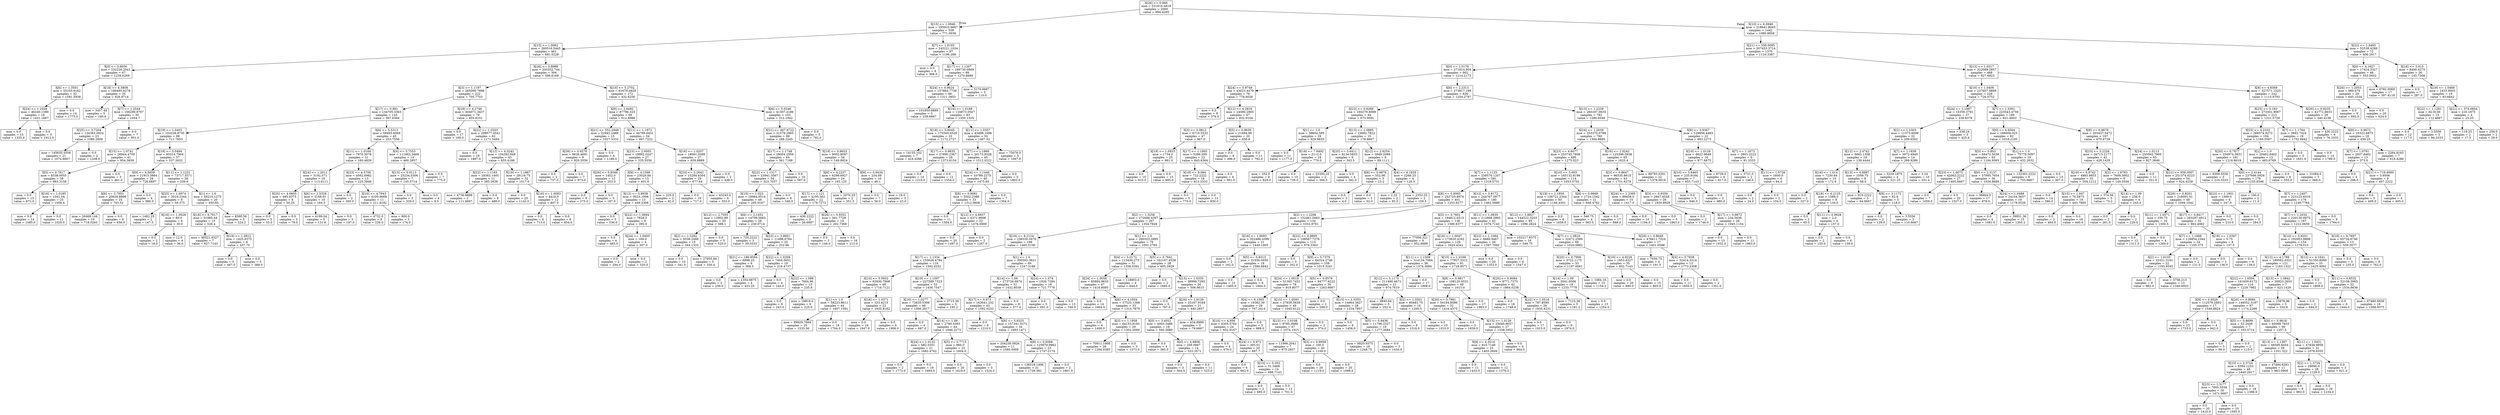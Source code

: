 digraph Tree {
node [shape=box] ;
0 [label="X[26] <= 0.966\nmse = 331616.4819\nsamples = 2000\nvalue = 994.4285"] ;
1 [label="X[15] <= 1.0946\nmse = 295910.6667\nsamples = 558\nvalue = 771.0036"] ;
0 -> 1 [labeldistance=2.5, labelangle=45, headlabel="True"] ;
2 [label="X[15] <= 1.0062\nmse = 260516.5445\nsamples = 461\nvalue = 681.5228"] ;
1 -> 2 ;
3 [label="X[0] <= 3.6656\nmse = 232226.2041\nsamples = 67\nvalue = 1239.6269"] ;
2 -> 3 ;
4 [label="X[6] <= 1.3501\nmse = 55103.6162\nsamples = 32\nvalue = 1581.5938"] ;
3 -> 4 ;
5 [label="X[24] <= 1.1939\nmse = 46240.1389\nsamples = 18\nvalue = 1431.1667"] ;
4 -> 5 ;
6 [label="mse = 0.0\nsamples = 15\nvalue = 1335.0"] ;
5 -> 6 ;
7 [label="mse = 0.0\nsamples = 3\nvalue = 1912.0"] ;
5 -> 7 ;
8 [label="mse = 0.0\nsamples = 14\nvalue = 1775.0"] ;
4 -> 8 ;
9 [label="X[18] <= 6.5808\nmse = 189495.6278\nsamples = 35\nvalue = 926.9714"] ;
3 -> 9 ;
10 [label="mse = 3457.44\nsamples = 5\nvalue = 160.6"] ;
9 -> 10 ;
11 [label="X[7] <= 1.2544\nmse = 106299.8767\nsamples = 30\nvalue = 1054.7"] ;
9 -> 11 ;
12 [label="X[25] <= 3.7204\nmse = 134383.0624\nsamples = 23\nvalue = 1086.2609"] ;
11 -> 12 ;
13 [label="mse = 145635.5556\nsamples = 21\nvalue = 1074.6667"] ;
12 -> 13 ;
14 [label="mse = 0.0\nsamples = 2\nvalue = 1208.0"] ;
12 -> 14 ;
15 [label="mse = 0.0\nsamples = 7\nvalue = 951.0"] ;
11 -> 15 ;
16 [label="X[26] <= 0.8988\nmse = 203352.744\nsamples = 394\nvalue = 586.6168"] ;
2 -> 16 ;
17 [label="X[3] <= 1.1197\nmse = 265099.7896\nsamples = 222\nvalue = 705.7703"] ;
16 -> 17 ;
18 [label="X[17] <= 0.991\nmse = 134705.3363\nsamples = 143\nvalue = 567.6364"] ;
17 -> 18 ;
19 [label="X[19] <= 1.0403\nmse = 103228.8735\nsamples = 98\nvalue = 711.7653"] ;
18 -> 19 ;
20 [label="X[15] <= 1.0741\nmse = 26944.4759\nsamples = 41\nvalue = 954.3659"] ;
19 -> 20 ;
21 [label="X[5] <= 0.7617\nmse = 8338.0055\nsamples = 38\nvalue = 993.3158"] ;
20 -> 21 ;
22 [label="mse = 0.0\nsamples = 13\nvalue = 872.0"] ;
21 -> 22 ;
23 [label="X[16] <= 1.0185\nmse = 1041.04\nsamples = 25\nvalue = 1056.4"] ;
21 -> 23 ;
24 [label="mse = 0.0\nsamples = 14\nvalue = 1085.0"] ;
23 -> 24 ;
25 [label="mse = 0.0\nsamples = 11\nvalue = 1020.0"] ;
23 -> 25 ;
26 [label="mse = 0.0\nsamples = 3\nvalue = 461.0"] ;
20 -> 26 ;
27 [label="X[18] <= 5.0494\nmse = 85314.7904\nsamples = 57\nvalue = 537.2632"] ;
19 -> 27 ;
28 [label="X[9] <= 4.5659\nmse = 21915.3864\nsamples = 29\nvalue = 728.6897"] ;
27 -> 28 ;
29 [label="X[6] <= 3.7953\nmse = 20828.8896\nsamples = 25\nvalue = 703.52"] ;
28 -> 29 ;
30 [label="mse = 26468.144\nsamples = 19\nvalue = 718.5263"] ;
29 -> 30 ;
31 [label="mse = 0.0\nsamples = 6\nvalue = 656.0"] ;
29 -> 31 ;
32 [label="mse = 0.0\nsamples = 4\nvalue = 886.0"] ;
28 -> 32 ;
33 [label="X[11] <= 1.1231\nmse = 73717.3571\nsamples = 28\nvalue = 339.0"] ;
27 -> 33 ;
34 [label="X[25] <= 1.6974\nmse = 3019.2344\nsamples = 8\nvalue = 59.375"] ;
33 -> 34 ;
35 [label="mse = 1482.25\nsamples = 2\nvalue = 147.5"] ;
34 -> 35 ;
36 [label="X[16] <= 1.0028\nmse = 80.0\nsamples = 6\nvalue = 30.0"] ;
34 -> 36 ;
37 [label="mse = 0.0\nsamples = 2\nvalue = 18.0"] ;
36 -> 37 ;
38 [label="mse = 12.0\nsamples = 4\nvalue = 36.0"] ;
36 -> 38 ;
39 [label="X[1] <= 1.0\nmse = 58210.1275\nsamples = 20\nvalue = 450.85"] ;
33 -> 39 ;
40 [label="X[18] <= 6.7017\nmse = 51985.44\nsamples = 15\nvalue = 526.4"] ;
39 -> 40 ;
41 [label="mse = 90521.6327\nsamples = 7\nvalue = 627.7143"] ;
40 -> 41 ;
42 [label="X[19] <= 1.0812\nmse = 1425.9375\nsamples = 8\nvalue = 437.75"] ;
40 -> 42 ;
43 [label="mse = 0.0\nsamples = 5\nvalue = 467.0"] ;
42 -> 43 ;
44 [label="mse = 0.0\nsamples = 3\nvalue = 389.0"] ;
42 -> 44 ;
45 [label="mse = 8390.56\nsamples = 5\nvalue = 224.2"] ;
39 -> 45 ;
46 [label="X[6] <= 5.5313\nmse = 59493.6069\nsamples = 45\nvalue = 253.7556"] ;
18 -> 46 ;
47 [label="X[11] <= 1.0164\nmse = 7970.5078\nsamples = 31\nvalue = 160.4839"] ;
46 -> 47 ;
48 [label="X[24] <= 1.2011\nmse = 5192.571\nsamples = 18\nvalue = 113.6111"] ;
47 -> 48 ;
49 [label="X[25] <= 4.0605\nmse = 495.9375\nsamples = 8\nvalue = 50.25"] ;
48 -> 49 ;
50 [label="mse = 0.0\nsamples = 5\nvalue = 33.0"] ;
49 -> 50 ;
51 [label="mse = 0.0\nsamples = 3\nvalue = 79.0"] ;
49 -> 51 ;
52 [label="X[6] <= 2.5328\nmse = 3168.81\nsamples = 10\nvalue = 164.3"] ;
48 -> 52 ;
53 [label="mse = 4199.04\nsamples = 5\nvalue = 131.6"] ;
52 -> 53 ;
54 [label="mse = 0.0\nsamples = 5\nvalue = 197.0"] ;
52 -> 54 ;
55 [label="X[23] <= 4.5706\nmse = 4562.6982\nsamples = 13\nvalue = 225.3846"] ;
47 -> 55 ;
56 [label="mse = 0.0\nsamples = 2\nvalue = 300.0"] ;
55 -> 56 ;
57 [label="X[10] <= 4.7943\nmse = 4195.9669\nsamples = 11\nvalue = 211.8182"] ;
55 -> 57 ;
58 [label="mse = 4732.0\nsamples = 8\nvalue = 226.0"] ;
57 -> 58 ;
59 [label="mse = 800.0\nsamples = 3\nvalue = 174.0"] ;
57 -> 59 ;
60 [label="X[4] <= 3.7553\nmse = 111662.3469\nsamples = 14\nvalue = 460.2857"] ;
46 -> 60 ;
61 [label="X[13] <= 0.9113\nmse = 25234.5306\nsamples = 7\nvalue = 145.5714"] ;
60 -> 61 ;
62 [label="mse = 0.0\nsamples = 3\nvalue = 329.0"] ;
61 -> 62 ;
63 [label="mse = 0.0\nsamples = 4\nvalue = 8.0"] ;
61 -> 63 ;
64 [label="mse = 0.0\nsamples = 7\nvalue = 775.0"] ;
60 -> 64 ;
65 [label="X[18] <= 4.2746\nmse = 404071.3437\nsamples = 79\nvalue = 955.8101"] ;
17 -> 65 ;
66 [label="mse = 0.0\nsamples = 17\nvalue = 169.0"] ;
65 -> 66 ;
67 [label="X[22] <= 1.0203\nmse = 298577.0541\nsamples = 62\nvalue = 1171.5484"] ;
65 -> 67 ;
68 [label="mse = 0.0\nsamples = 19\nvalue = 1887.0"] ;
67 -> 68 ;
69 [label="X[12] <= 4.3242\nmse = 104392.848\nsamples = 43\nvalue = 855.4186"] ;
67 -> 69 ;
70 [label="X[22] <= 1.1163\nmse = 29383.1405\nsamples = 11\nvalue = 385.3636"] ;
69 -> 70 ;
71 [label="mse = 4736.8889\nsamples = 3\nvalue = 111.6667"] ;
70 -> 71 ;
72 [label="mse = 0.0\nsamples = 8\nvalue = 488.0"] ;
70 -> 72 ;
73 [label="X[19] <= 1.1867\nmse = 28116.75\nsamples = 32\nvalue = 1017.0"] ;
69 -> 73 ;
74 [label="mse = 0.0\nsamples = 20\nvalue = 1143.0"] ;
73 -> 74 ;
75 [label="X[16] <= 1.0083\nmse = 4418.0\nsamples = 12\nvalue = 807.0"] ;
73 -> 75 ;
76 [label="mse = 0.0\nsamples = 4\nvalue = 713.0"] ;
75 -> 76 ;
77 [label="mse = 0.0\nsamples = 8\nvalue = 854.0"] ;
75 -> 77 ;
78 [label="X[10] <= 5.2702\nmse = 81679.4928\nsamples = 172\nvalue = 432.8256"] ;
16 -> 78 ;
79 [label="X[9] <= 2.6492\nmse = 87796.323\nsamples = 69\nvalue = 612.8986"] ;
78 -> 79 ;
80 [label="X[21] <= 552.2948\nmse = 22942.2489\nsamples = 15\nvalue = 1027.5333"] ;
79 -> 80 ;
81 [label="X[26] <= 0.9278\nmse = 9626.4691\nsamples = 9\nvalue = 920.5556"] ;
80 -> 81 ;
82 [label="mse = 0.0\nsamples = 2\nvalue = 737.0"] ;
81 -> 82 ;
83 [label="mse = 0.0\nsamples = 7\nvalue = 973.0"] ;
81 -> 83 ;
84 [label="mse = 0.0\nsamples = 6\nvalue = 1188.0"] ;
80 -> 84 ;
85 [label="X[11] <= 1.1972\nmse = 44789.6451\nsamples = 54\nvalue = 497.7222"] ;
79 -> 85 ;
86 [label="X[23] <= 2.9503\nmse = 18892.0247\nsamples = 27\nvalue = 335.5556"] ;
85 -> 86 ;
87 [label="X[26] <= 0.9346\nmse = 1452.0\nsamples = 12\nvalue = 253.0"] ;
86 -> 87 ;
88 [label="mse = 0.0\nsamples = 9\nvalue = 275.0"] ;
87 -> 88 ;
89 [label="mse = 0.0\nsamples = 3\nvalue = 187.0"] ;
87 -> 89 ;
90 [label="X[9] <= 4.1598\nmse = 23029.84\nsamples = 15\nvalue = 401.6"] ;
86 -> 90 ;
91 [label="X[12] <= 3.8938\nmse = 9523.1006\nsamples = 13\nvalue = 449.2308"] ;
90 -> 91 ;
92 [label="mse = 0.0\nsamples = 5\nvalue = 536.0"] ;
91 -> 92 ;
93 [label="X[22] <= 1.0694\nmse = 7828.5\nsamples = 8\nvalue = 395.0"] ;
91 -> 93 ;
94 [label="mse = 0.0\nsamples = 4\nvalue = 483.0"] ;
93 -> 94 ;
95 [label="X[24] <= 1.0405\nmse = 169.0\nsamples = 4\nvalue = 307.0"] ;
93 -> 95 ;
96 [label="mse = 0.0\nsamples = 2\nvalue = 294.0"] ;
95 -> 96 ;
97 [label="mse = 0.0\nsamples = 2\nvalue = 320.0"] ;
95 -> 97 ;
98 [label="mse = 225.0\nsamples = 2\nvalue = 92.0"] ;
90 -> 98 ;
99 [label="X[16] <= 1.0207\nmse = 18091.2099\nsamples = 27\nvalue = 659.8889"] ;
85 -> 99 ;
100 [label="X[23] <= 2.2642\nmse = 15284.6304\nsamples = 25\nvalue = 677.64"] ;
99 -> 100 ;
101 [label="mse = 0.0\nsamples = 19\nvalue = 717.0"] ;
100 -> 101 ;
102 [label="mse = 43245.0\nsamples = 6\nvalue = 553.0"] ;
100 -> 102 ;
103 [label="mse = 0.0\nsamples = 2\nvalue = 438.0"] ;
99 -> 103 ;
104 [label="X[6] <= 5.0246\nmse = 41307.4186\nsamples = 103\nvalue = 312.1942"] ;
78 -> 104 ;
105 [label="X[21] <= 467.6722\nmse = 31579.2965\nsamples = 98\nvalue = 288.2245"] ;
104 -> 105 ;
106 [label="X[17] <= 1.1748\nmse = 28004.2959\nsamples = 64\nvalue = 361.7188"] ;
105 -> 106 ;
107 [label="X[22] <= 1.1317\nmse = 23941.3567\nsamples = 54\nvalue = 323.7037"] ;
106 -> 107 ;
108 [label="X[15] <= 1.023\nmse = 19984.9514\nsamples = 48\nvalue = 295.9167"] ;
107 -> 108 ;
109 [label="X[12] <= 2.7055\nmse = 12802.89\nsamples = 20\nvalue = 388.1"] ;
108 -> 109 ;
110 [label="X[2] <= 1.3282\nmse = 9338.2489\nsamples = 15\nvalue = 344.1333"] ;
109 -> 110 ;
111 [label="mse = 0.0\nsamples = 10\nvalue = 341.0"] ;
110 -> 111 ;
112 [label="mse = 27955.84\nsamples = 5\nvalue = 350.4"] ;
110 -> 112 ;
113 [label="mse = 0.0\nsamples = 5\nvalue = 520.0"] ;
109 -> 113 ;
114 [label="X[6] <= 2.1452\nmse = 14709.5663\nsamples = 28\nvalue = 230.0714"] ;
108 -> 114 ;
115 [label="mse = 720.2222\nsamples = 3\nvalue = 39.3333"] ;
114 -> 115 ;
116 [label="X[23] <= 3.9901\nmse = 11498.6784\nsamples = 25\nvalue = 252.96"] ;
114 -> 116 ;
117 [label="X[21] <= 186.8564\nmse = 6898.25\nsamples = 6\nvalue = 368.5"] ;
116 -> 117 ;
118 [label="mse = 0.0\nsamples = 2\nvalue = 259.0"] ;
117 -> 118 ;
119 [label="mse = 1354.6875\nsamples = 4\nvalue = 423.25"] ;
117 -> 119 ;
120 [label="X[22] <= 1.0209\nmse = 7404.5651\nsamples = 19\nvalue = 216.4737"] ;
116 -> 120 ;
121 [label="mse = 0.0\nsamples = 4\nvalue = 144.0"] ;
120 -> 121 ;
122 [label="X[22] <= 1.088\nmse = 7604.96\nsamples = 15\nvalue = 235.8"] ;
120 -> 122 ;
123 [label="mse = 0.0\nsamples = 9\nvalue = 243.0"] ;
122 -> 123 ;
124 [label="mse = 18818.0\nsamples = 6\nvalue = 225.0"] ;
122 -> 124 ;
125 [label="mse = 0.0\nsamples = 6\nvalue = 546.0"] ;
107 -> 125 ;
126 [label="mse = 0.0\nsamples = 10\nvalue = 567.0"] ;
106 -> 126 ;
127 [label="X[19] <= 0.9653\nmse = 9002.8097\nsamples = 34\nvalue = 149.8824"] ;
105 -> 127 ;
128 [label="X[6] <= 4.2237\nmse = 6298.6927\nsamples = 24\nvalue = 193.125"] ;
127 -> 128 ;
129 [label="X[17] <= 1.121\nmse = 4195.562\nsamples = 22\nvalue = 178.7273"] ;
128 -> 129 ;
130 [label="mse = 436.2222\nsamples = 3\nvalue = 26.6667"] ;
129 -> 130 ;
131 [label="X[26] <= 0.9331\nmse = 561.7729\nsamples = 19\nvalue = 202.7368"] ;
129 -> 131 ;
132 [label="mse = 0.0\nsamples = 3\nvalue = 148.0"] ;
131 -> 132 ;
133 [label="mse = 0.0\nsamples = 16\nvalue = 213.0"] ;
131 -> 133 ;
134 [label="mse = 2070.25\nsamples = 2\nvalue = 351.5"] ;
128 -> 134 ;
135 [label="X[8] <= 0.9434\nmse = 234.09\nsamples = 10\nvalue = 46.1"] ;
127 -> 135 ;
136 [label="mse = 0.0\nsamples = 7\nvalue = 56.0"] ;
135 -> 136 ;
137 [label="mse = 18.0\nsamples = 3\nvalue = 23.0"] ;
135 -> 137 ;
138 [label="mse = 0.0\nsamples = 5\nvalue = 782.0"] ;
104 -> 138 ;
139 [label="X[7] <= 1.0193\nmse = 245221.1034\nsamples = 97\nvalue = 1196.268"] ;
1 -> 139 ;
140 [label="mse = 0.0\nsamples = 8\nvalue = 366.0"] ;
139 -> 140 ;
141 [label="X[17] <= 1.1207\nmse = 199730.0909\nsamples = 89\nvalue = 1270.8989"] ;
139 -> 141 ;
142 [label="X[24] <= 0.9624\nmse = 157864.7739\nsamples = 86\nvalue = 1311.3953"] ;
141 -> 142 ;
143 [label="mse = 101850.8889\nsamples = 3\nvalue = 239.6667"] ;
142 -> 143 ;
144 [label="X[16] <= 1.0188\nmse = 116873.0547\nsamples = 83\nvalue = 1350.1325"] ;
142 -> 144 ;
145 [label="X[18] <= 5.8045\nmse = 175549.6529\nsamples = 33\nvalue = 1172.2727"] ;
144 -> 145 ;
146 [label="mse = 14155.102\nsamples = 7\nvalue = 424.4286"] ;
145 -> 146 ;
147 [label="X[17] <= 0.9835\nmse = 27890.2367\nsamples = 26\nvalue = 1373.6154"] ;
145 -> 147 ;
148 [label="mse = 0.0\nsamples = 14\nvalue = 1219.0"] ;
147 -> 148 ;
149 [label="mse = 0.0\nsamples = 12\nvalue = 1554.0"] ;
147 -> 149 ;
150 [label="X[11] <= 1.0357\nmse = 43488.1696\nsamples = 50\nvalue = 1467.52"] ;
144 -> 150 ;
151 [label="X[7] <= 1.1866\nmse = 20173.9328\nsamples = 45\nvalue = 1512.0222"] ;
150 -> 151 ;
152 [label="X[24] <= 1.1446\nmse = 10789.2275\nsamples = 40\nvalue = 1475.65"] ;
151 -> 152 ;
153 [label="X[8] <= 0.9081\nmse = 5502.2388\nsamples = 33\nvalue = 1512.0606"] ;
152 -> 153 ;
154 [label="mse = 0.0\nsamples = 11\nvalue = 1584.0"] ;
153 -> 154 ;
155 [label="X[12] <= 4.6937\nmse = 4371.9008\nsamples = 22\nvalue = 1476.0909"] ;
153 -> 155 ;
156 [label="mse = 0.0\nsamples = 20\nvalue = 1497.0"] ;
155 -> 156 ;
157 [label="mse = 0.0\nsamples = 2\nvalue = 1267.0"] ;
155 -> 157 ;
158 [label="mse = 0.0\nsamples = 7\nvalue = 1304.0"] ;
152 -> 158 ;
159 [label="mse = 0.0\nsamples = 5\nvalue = 1803.0"] ;
151 -> 159 ;
160 [label="mse = 75076.0\nsamples = 5\nvalue = 1067.0"] ;
150 -> 160 ;
161 [label="mse = 5170.6667\nsamples = 3\nvalue = 110.0"] ;
141 -> 161 ;
162 [label="X[10] <= 6.0946\nmse = 318641.8045\nsamples = 1442\nvalue = 1080.8856"] ;
0 -> 162 [labeldistance=2.5, labelangle=-45, headlabel="False"] ;
163 [label="X[21] <= 559.0095\nmse = 307453.3714\nsamples = 1370\nvalue = 1116.3387"] ;
162 -> 163 ;
164 [label="X[0] <= 1.5179\nmse = 271814.904\nsamples = 902\nvalue = 1214.2173"] ;
163 -> 164 ;
165 [label="X[24] <= 0.9749\nmse = 43023.4479\nsamples = 76\nvalue = 778.8026"] ;
164 -> 165 ;
166 [label="mse = 0.0\nsamples = 9\nvalue = 376.0"] ;
165 -> 166 ;
167 [label="X[12] <= 4.2816\nmse = 24080.2905\nsamples = 67\nvalue = 832.9104"] ;
165 -> 167 ;
168 [label="X[3] <= 0.9812\nmse = 6710.5532\nsamples = 47\nvalue = 907.0"] ;
167 -> 168 ;
169 [label="X[19] <= 1.0833\nmse = 1734.0\nsamples = 25\nvalue = 961.0"] ;
168 -> 169 ;
170 [label="mse = 0.0\nsamples = 10\nvalue = 910.0"] ;
169 -> 170 ;
171 [label="mse = 0.0\nsamples = 15\nvalue = 995.0"] ;
169 -> 171 ;
172 [label="X[17] <= 1.1905\nmse = 5286.595\nsamples = 22\nvalue = 845.6364"] ;
168 -> 172 ;
173 [label="X[18] <= 9.084\nmse = 722.2222\nsamples = 18\nvalue = 813.3333"] ;
172 -> 173 ;
174 [label="mse = 0.0\nsamples = 5\nvalue = 770.0"] ;
173 -> 174 ;
175 [label="mse = 0.0\nsamples = 13\nvalue = 830.0"] ;
173 -> 175 ;
176 [label="mse = 0.0\nsamples = 4\nvalue = 991.0"] ;
172 -> 176 ;
177 [label="X[5] <= 0.9639\nmse = 21684.96\nsamples = 20\nvalue = 658.8"] ;
167 -> 177 ;
178 [label="mse = 0.0\nsamples = 9\nvalue = 496.0"] ;
177 -> 178 ;
179 [label="mse = 0.0\nsamples = 11\nvalue = 792.0"] ;
177 -> 179 ;
180 [label="X[6] <= 2.2313\nmse = 273817.199\nsamples = 826\nvalue = 1254.2797"] ;
164 -> 180 ;
181 [label="X[22] <= 0.9266\nmse = 160279.8099\nsamples = 44\nvalue = 673.9091"] ;
180 -> 181 ;
182 [label="X[1] <= 1.0\nmse = 38604.585\nsamples = 29\nvalue = 929.9655"] ;
181 -> 182 ;
183 [label="mse = 0.0\nsamples = 11\nvalue = 1177.0"] ;
182 -> 183 ;
184 [label="X[18] <= 7.8492\nmse = 2112.0\nsamples = 18\nvalue = 779.0"] ;
182 -> 184 ;
185 [label="mse = 252.0\nsamples = 8\nvalue = 829.0"] ;
184 -> 185 ;
186 [label="mse = 0.0\nsamples = 10\nvalue = 739.0"] ;
184 -> 186 ;
187 [label="X[13] <= 1.0885\nmse = 23692.7822\nsamples = 15\nvalue = 178.8667"] ;
181 -> 187 ;
188 [label="X[25] <= 3.6411\nmse = 8134.5833\nsamples = 6\nvalue = 343.5"] ;
187 -> 188 ;
189 [label="mse = 22350.25\nsamples = 2\nvalue = 306.5"] ;
188 -> 189 ;
190 [label="mse = 0.0\nsamples = 4\nvalue = 362.0"] ;
188 -> 190 ;
191 [label="X[12] <= 2.6254\nmse = 3949.2099\nsamples = 9\nvalue = 69.1111"] ;
187 -> 191 ;
192 [label="X[8] <= 0.9879\nmse = 552.96\nsamples = 5\nvalue = 23.2"] ;
191 -> 192 ;
193 [label="mse = 0.0\nsamples = 3\nvalue = 4.0"] ;
192 -> 193 ;
194 [label="mse = 0.0\nsamples = 2\nvalue = 52.0"] ;
192 -> 194 ;
195 [label="X[4] <= 6.1829\nmse = 2266.25\nsamples = 4\nvalue = 126.5"] ;
191 -> 195 ;
196 [label="mse = 2.25\nsamples = 2\nvalue = 93.5"] ;
195 -> 196 ;
197 [label="mse = 2352.25\nsamples = 2\nvalue = 159.5"] ;
195 -> 197 ;
198 [label="X[13] <= 1.2239\nmse = 260187.0635\nsamples = 782\nvalue = 1286.9348"] ;
180 -> 198 ;
199 [label="X[24] <= 1.2039\nmse = 252370.0788\nsamples = 760\nvalue = 1304.9895"] ;
198 -> 199 ;
200 [label="X[23] <= 4.6077\nmse = 253745.7606\nsamples = 695\nvalue = 1275.023"] ;
199 -> 200 ;
201 [label="X[7] <= 1.1125\nmse = 259570.1207\nsamples = 581\nvalue = 1318.5731"] ;
200 -> 201 ;
202 [label="X[8] <= 0.9565\nmse = 252725.8676\nsamples = 401\nvalue = 1253.9277"] ;
201 -> 202 ;
203 [label="X[2] <= 1.3258\nmse = 272606.4397\nsamples = 267\nvalue = 1354.7828"] ;
202 -> 203 ;
204 [label="X[18] <= 8.2124\nmse = 236330.0478\nsamples = 188\nvalue = 1465.5106"] ;
203 -> 204 ;
205 [label="X[17] <= 1.1334\nmse = 155626.4784\nsamples = 119\nvalue = 1592.0252"] ;
204 -> 205 ;
206 [label="X[10] <= 5.5932\nmse = 62930.7808\nsamples = 66\nvalue = 1716.7121"] ;
205 -> 206 ;
207 [label="X[1] <= 1.0\nmse = 58223.8611\nsamples = 44\nvalue = 1607.1591"] ;
206 -> 207 ;
208 [label="mse = 89929.7664\nsamples = 25\nvalue = 1533.56"] ;
207 -> 208 ;
209 [label="mse = 0.0\nsamples = 19\nvalue = 1704.0"] ;
207 -> 209 ;
210 [label="X[16] <= 1.0371\nmse = 333.4215\nsamples = 22\nvalue = 1935.8182"] ;
206 -> 210 ;
211 [label="mse = 0.0\nsamples = 16\nvalue = 1947.0"] ;
210 -> 211 ;
212 [label="mse = 0.0\nsamples = 6\nvalue = 1906.0"] ;
210 -> 212 ;
213 [label="X[19] <= 1.1097\nmse = 227589.7323\nsamples = 53\nvalue = 1436.7547"] ;
205 -> 213 ;
214 [label="X[16] <= 1.0277\nmse = 72835.5399\nsamples = 48\nvalue = 1566.2917"] ;
213 -> 214 ;
215 [label="mse = 0.0\nsamples = 4\nvalue = 687.0"] ;
214 -> 215 ;
216 [label="X[14] <= 1.09\nmse = 2780.5393\nsamples = 44\nvalue = 1646.2273"] ;
214 -> 216 ;
217 [label="X[24] <= 1.0132\nmse = 682.5351\nsamples = 21\nvalue = 1692.4762"] ;
216 -> 217 ;
218 [label="mse = 0.0\nsamples = 2\nvalue = 1773.0"] ;
217 -> 218 ;
219 [label="mse = 0.0\nsamples = 19\nvalue = 1684.0"] ;
217 -> 219 ;
220 [label="X[5] <= 0.7715\nmse = 960.0\nsamples = 23\nvalue = 1604.0"] ;
216 -> 220 ;
221 [label="mse = 0.0\nsamples = 20\nvalue = 1616.0"] ;
220 -> 221 ;
222 [label="mse = 0.0\nsamples = 3\nvalue = 1524.0"] ;
220 -> 222 ;
223 [label="mse = 5715.36\nsamples = 5\nvalue = 193.2"] ;
213 -> 223 ;
224 [label="X[1] <= 1.0\nmse = 300302.3621\nsamples = 69\nvalue = 1247.3188"] ;
204 -> 224 ;
225 [label="X[14] <= 1.09\nmse = 273726.6674\nsamples = 51\nvalue = 1432.8039"] ;
224 -> 225 ;
226 [label="X[17] <= 0.973\nmse = 163041.232\nsamples = 43\nvalue = 1592.0233"] ;
225 -> 226 ;
227 [label="mse = 0.0\nsamples = 9\nvalue = 1210.0"] ;
226 -> 227 ;
228 [label="X[6] <= 5.8325\nmse = 157341.5372\nsamples = 34\nvalue = 1693.1471"] ;
226 -> 228 ;
229 [label="mse = 204230.0826\nsamples = 11\nvalue = 1580.0909"] ;
228 -> 229 ;
230 [label="X[8] <= 0.9268\nmse = 125879.9962\nsamples = 23\nvalue = 1747.2174"] ;
228 -> 230 ;
231 [label="mse = 136518.1406\nsamples = 21\nvalue = 1736.381"] ;
230 -> 231 ;
232 [label="mse = 0.0\nsamples = 2\nvalue = 1861.0"] ;
230 -> 232 ;
233 [label="mse = 0.0\nsamples = 8\nvalue = 577.0"] ;
225 -> 233 ;
234 [label="X[24] <= 1.074\nmse = 1926.7284\nsamples = 18\nvalue = 721.7778"] ;
224 -> 234 ;
235 [label="mse = 0.0\nsamples = 5\nvalue = 651.0"] ;
234 -> 235 ;
236 [label="mse = 0.0\nsamples = 13\nvalue = 749.0"] ;
234 -> 236 ;
237 [label="X[1] <= 1.0\nmse = 260323.2895\nsamples = 79\nvalue = 1091.2785"] ;
203 -> 237 ;
238 [label="X[4] <= 5.0172\nmse = 113436.273\nsamples = 51\nvalue = 1358.0392"] ;
237 -> 238 ;
239 [label="X[24] <= 1.0056\nmse = 65894.9633\nsamples = 47\nvalue = 1418.8085"] ;
238 -> 239 ;
240 [label="mse = 0.0\nsamples = 14\nvalue = 1664.0"] ;
239 -> 240 ;
241 [label="X[6] <= 4.1834\nmse = 57525.1368\nsamples = 33\nvalue = 1314.7879"] ;
239 -> 241 ;
242 [label="mse = 0.0\nsamples = 4\nvalue = 1406.0"] ;
241 -> 242 ;
243 [label="X[3] <= 1.1958\nmse = 64153.8193\nsamples = 29\nvalue = 1302.2069"] ;
241 -> 243 ;
244 [label="mse = 70911.1908\nsamples = 26\nvalue = 1294.0385"] ;
243 -> 244 ;
245 [label="mse = 0.0\nsamples = 3\nvalue = 1373.0"] ;
243 -> 245 ;
246 [label="mse = 118803.0\nsamples = 4\nvalue = 644.0"] ;
238 -> 246 ;
247 [label="X[5] <= 0.7641\nmse = 162167.4528\nsamples = 28\nvalue = 605.3929"] ;
237 -> 247 ;
248 [label="mse = 0.0\nsamples = 2\nvalue = 1885.0"] ;
247 -> 248 ;
249 [label="X[15] <= 1.0335\nmse = 38999.7293\nsamples = 26\nvalue = 506.9615"] ;
247 -> 249 ;
250 [label="mse = 0.0\nsamples = 5\nvalue = 787.0"] ;
249 -> 250 ;
251 [label="X[24] <= 1.0129\nmse = 25167.9184\nsamples = 21\nvalue = 440.2857"] ;
249 -> 251 ;
252 [label="X[0] <= 3.4051\nmse = 4003.3488\nsamples = 18\nvalue = 500.3889"] ;
251 -> 252 ;
253 [label="mse = 0.0\nsamples = 4\nvalue = 385.0"] ;
252 -> 253 ;
254 [label="X[0] <= 4.8808\nmse = 256.0867\nsamples = 14\nvalue = 533.3571"] ;
252 -> 254 ;
255 [label="mse = 0.0\nsamples = 3\nvalue = 564.0"] ;
254 -> 255 ;
256 [label="mse = 0.0\nsamples = 11\nvalue = 525.0"] ;
254 -> 256 ;
257 [label="mse = 434.8889\nsamples = 3\nvalue = 79.6667"] ;
251 -> 257 ;
258 [label="X[2] <= 1.2206\nmse = 152461.5663\nsamples = 134\nvalue = 1052.9701"] ;
202 -> 258 ;
259 [label="X[16] <= 1.0093\nmse = 202486.4399\nsamples = 21\nvalue = 1449.1905"] ;
258 -> 259 ;
260 [label="mse = 0.0\nsamples = 2\nvalue = 162.0"] ;
259 -> 260 ;
261 [label="X[5] <= 0.8313\nmse = 31036.0055\nsamples = 19\nvalue = 1584.6842"] ;
259 -> 261 ;
262 [label="mse = 0.0\nsamples = 13\nvalue = 1465.0"] ;
261 -> 262 ;
263 [label="mse = 0.0\nsamples = 6\nvalue = 1844.0"] ;
261 -> 263 ;
264 [label="X[22] <= 0.9895\nmse = 108567.7276\nsamples = 113\nvalue = 979.3363"] ;
258 -> 264 ;
265 [label="mse = 0.0\nsamples = 5\nvalue = 202.0"] ;
264 -> 265 ;
266 [label="X[9] <= 5.7379\nmse = 84324.2746\nsamples = 108\nvalue = 1015.3241"] ;
264 -> 266 ;
267 [label="X[24] <= 1.0019\nmse = 51305.7451\nsamples = 78\nvalue = 919.8077"] ;
266 -> 267 ;
268 [label="X[4] <= 6.1565\nmse = 19382.39\nsamples = 29\nvalue = 707.2414"] ;
267 -> 268 ;
269 [label="X[10] <= 4.956\nmse = 6303.5764\nsamples = 24\nvalue = 652.9167"] ;
268 -> 269 ;
270 [label="mse = 0.0\nsamples = 4\nvalue = 479.0"] ;
269 -> 270 ;
271 [label="X[24] <= 0.972\nmse = 305.01\nsamples = 20\nvalue = 687.7"] ;
269 -> 271 ;
272 [label="mse = 0.0\nsamples = 6\nvalue = 662.0"] ;
271 -> 272 ;
273 [label="X[10] <= 5.353\nmse = 31.3469\nsamples = 14\nvalue = 698.7143"] ;
271 -> 273 ;
274 [label="mse = 0.0\nsamples = 2\nvalue = 685.0"] ;
273 -> 274 ;
275 [label="mse = 0.0\nsamples = 12\nvalue = 701.0"] ;
273 -> 275 ;
276 [label="mse = 0.0\nsamples = 5\nvalue = 968.0"] ;
268 -> 276 ;
277 [label="X[15] <= 1.0593\nmse = 27630.5639\nsamples = 49\nvalue = 1045.6122"] ;
267 -> 277 ;
278 [label="X[15] <= 1.0108\nmse = 8795.3889\nsamples = 47\nvalue = 1074.1915"] ;
277 -> 278 ;
279 [label="mse = 11996.2041\nsamples = 7\nvalue = 875.2857"] ;
278 -> 279 ;
280 [label="X[3] <= 0.9959\nmse = 100.0\nsamples = 40\nvalue = 1109.0"] ;
278 -> 280 ;
281 [label="mse = 0.0\nsamples = 20\nvalue = 1119.0"] ;
280 -> 281 ;
282 [label="mse = 0.0\nsamples = 20\nvalue = 1099.0"] ;
280 -> 282 ;
283 [label="mse = 0.0\nsamples = 2\nvalue = 374.0"] ;
277 -> 283 ;
284 [label="X[5] <= 0.8576\nmse = 84777.6222\nsamples = 30\nvalue = 1263.6667"] ;
266 -> 284 ;
285 [label="mse = 0.0\nsamples = 2\nvalue = 268.0"] ;
284 -> 285 ;
286 [label="X[15] <= 1.0355\nmse = 14964.3827\nsamples = 28\nvalue = 1334.7857"] ;
284 -> 286 ;
287 [label="mse = 0.0\nsamples = 9\nvalue = 1456.0"] ;
286 -> 287 ;
288 [label="X[5] <= 0.9436\nmse = 11796.2327\nsamples = 19\nvalue = 1277.3684"] ;
286 -> 288 ;
289 [label="mse = 8820.9375\nsamples = 16\nvalue = 1248.75"] ;
288 -> 289 ;
290 [label="mse = 0.0\nsamples = 3\nvalue = 1430.0"] ;
288 -> 290 ;
291 [label="X[12] <= 3.8172\nmse = 244767.0977\nsamples = 180\nvalue = 1462.5889"] ;
201 -> 291 ;
292 [label="X[5] <= 0.7601\nmse = 194812.6513\nsamples = 138\nvalue = 1580.6377"] ;
291 -> 292 ;
293 [label="mse = 77006.321\nsamples = 9\nvalue = 952.8889"] ;
292 -> 293 ;
294 [label="X[16] <= 1.0047\nmse = 173620.4162\nsamples = 129\nvalue = 1624.4341"] ;
292 -> 294 ;
295 [label="X[11] <= 1.1509\nmse = 314134.7064\nsamples = 38\nvalue = 1374.3684"] ;
294 -> 295 ;
296 [label="X[12] <= 3.1173\nmse = 211490.4671\nsamples = 21\nvalue = 974.7619"] ;
295 -> 296 ;
297 [label="mse = 9840.64\nsamples = 5\nvalue = 252.4"] ;
296 -> 297 ;
298 [label="X[2] <= 1.3501\nmse = 60483.75\nsamples = 16\nvalue = 1200.5"] ;
296 -> 298 ;
299 [label="mse = 0.0\nsamples = 6\nvalue = 1518.0"] ;
298 -> 299 ;
300 [label="mse = 0.0\nsamples = 10\nvalue = 1010.0"] ;
298 -> 300 ;
301 [label="mse = 0.0\nsamples = 17\nvalue = 1868.0"] ;
295 -> 301 ;
302 [label="X[15] <= 1.0168\nmse = 77927.3312\nsamples = 91\nvalue = 1728.8571"] ;
294 -> 302 ;
303 [label="X[8] <= 0.9817\nmse = 108120.6531\nsamples = 49\nvalue = 1613.0"] ;
302 -> 303 ;
304 [label="X[20] <= 0.7981\nmse = 54194.8086\nsamples = 32\nvalue = 1416.4375"] ;
303 -> 304 ;
305 [label="mse = 0.0\nsamples = 5\nvalue = 1839.0"] ;
304 -> 305 ;
306 [label="X[15] <= 1.0126\nmse = 25040.9657\nsamples = 27\nvalue = 1338.1852"] ;
304 -> 306 ;
307 [label="X[9] <= 4.3514\nmse = 810.7146\nsamples = 23\nvalue = 1403.2609"] ;
306 -> 307 ;
308 [label="mse = 0.0\nsamples = 11\nvalue = 1433.0"] ;
307 -> 308 ;
309 [label="mse = 0.0\nsamples = 12\nvalue = 1376.0"] ;
307 -> 309 ;
310 [label="mse = 0.0\nsamples = 4\nvalue = 964.0"] ;
306 -> 310 ;
311 [label="mse = 0.0\nsamples = 17\nvalue = 1983.0"] ;
303 -> 311 ;
312 [label="X[20] <= 0.8084\nmse = 8771.7375\nsamples = 42\nvalue = 1864.0238"] ;
302 -> 312 ;
313 [label="mse = 0.0\nsamples = 16\nvalue = 1748.0"] ;
312 -> 313 ;
314 [label="X[22] <= 1.0516\nmse = 787.8595\nsamples = 26\nvalue = 1935.4231"] ;
312 -> 314 ;
315 [label="mse = 0.0\nsamples = 17\nvalue = 1915.0"] ;
314 -> 315 ;
316 [label="mse = 0.0\nsamples = 9\nvalue = 1974.0"] ;
314 -> 316 ;
317 [label="X[11] <= 1.0835\nmse = 212668.2993\nsamples = 42\nvalue = 1074.7143"] ;
291 -> 317 ;
318 [label="X[22] <= 1.1084\nmse = 6680.9467\nsamples = 26\nvalue = 1397.7692"] ;
317 -> 318 ;
319 [label="mse = 0.0\nsamples = 20\nvalue = 1353.0"] ;
318 -> 319 ;
320 [label="mse = 0.0\nsamples = 6\nvalue = 1547.0"] ;
318 -> 320 ;
321 [label="mse = 102217.9375\nsamples = 16\nvalue = 549.75"] ;
317 -> 321 ;
322 [label="X[10] <= 5.693\nmse = 165132.8196\nsamples = 114\nvalue = 1053.0702"] ;
200 -> 322 ;
323 [label="X[19] <= 1.1856\nmse = 156721.2344\nsamples = 93\nvalue = 1144.4301"] ;
322 -> 323 ;
324 [label="X[12] <= 3.8827\nmse = 144522.3203\nsamples = 85\nvalue = 1096.2824"] ;
323 -> 324 ;
325 [label="X[7] <= 1.0816\nmse = 32472.2569\nsamples = 68\nvalue = 1020.0882"] ;
324 -> 325 ;
326 [label="X[20] <= 0.7906\nmse = 3722.1175\nsamples = 33\nvalue = 1197.6061"] ;
325 -> 326 ;
327 [label="X[14] <= 1.09\nmse = 3041.9506\nsamples = 18\nvalue = 1233.7778"] ;
326 -> 327 ;
328 [label="mse = 7123.36\nsamples = 5\nvalue = 1181.2"] ;
327 -> 328 ;
329 [label="mse = 0.0\nsamples = 13\nvalue = 1254.0"] ;
327 -> 329 ;
330 [label="mse = 1084.16\nsamples = 15\nvalue = 1154.2"] ;
326 -> 330 ;
331 [label="X[10] <= 4.8226\nmse = 1853.6327\nsamples = 35\nvalue = 852.7143"] ;
325 -> 331 ;
332 [label="mse = 0.0\nsamples = 20\nvalue = 890.0"] ;
331 -> 332 ;
333 [label="mse = 0.0\nsamples = 15\nvalue = 803.0"] ;
331 -> 333 ;
334 [label="X[20] <= 0.8649\nmse = 476611.7024\nsamples = 17\nvalue = 1401.0588"] ;
324 -> 334 ;
335 [label="mse = 7056.75\nsamples = 4\nvalue = 191.5"] ;
334 -> 335 ;
336 [label="X[4] <= 5.7838\nmse = 32414.3314\nsamples = 13\nvalue = 1773.2308"] ;
334 -> 336 ;
337 [label="mse = 0.0\nsamples = 11\nvalue = 1850.0"] ;
336 -> 337 ;
338 [label="mse = 0.0\nsamples = 2\nvalue = 1351.0"] ;
336 -> 338 ;
339 [label="mse = 0.0\nsamples = 8\nvalue = 1656.0"] ;
323 -> 339 ;
340 [label="X[8] <= 0.9669\nmse = 1724.1542\nsamples = 21\nvalue = 648.4762"] ;
322 -> 340 ;
341 [label="mse = 546.75\nsamples = 4\nvalue = 565.5"] ;
340 -> 341 ;
342 [label="mse = 0.0\nsamples = 17\nvalue = 668.0"] ;
340 -> 342 ;
343 [label="X[16] <= 1.0242\nmse = 125396.3938\nsamples = 65\nvalue = 1625.4"] ;
199 -> 343 ;
344 [label="X[3] <= 0.8647\nmse = 96535.8615\nsamples = 43\nvalue = 1751.6279"] ;
343 -> 344 ;
345 [label="X[24] <= 1.2365\nmse = 99458.0\nsamples = 15\nvalue = 1417.0"] ;
344 -> 345 ;
346 [label="mse = 0.0\nsamples = 10\nvalue = 1194.0"] ;
345 -> 346 ;
347 [label="mse = 0.0\nsamples = 5\nvalue = 1863.0"] ;
345 -> 347 ;
348 [label="X[3] <= 0.9359\nmse = 2847.4528\nsamples = 28\nvalue = 1930.8929"] ;
344 -> 348 ;
349 [label="mse = 0.0\nsamples = 2\nvalue = 1746.0"] ;
348 -> 349 ;
350 [label="X[17] <= 0.9672\nmse = 234.5636\nsamples = 26\nvalue = 1945.1154"] ;
348 -> 350 ;
351 [label="mse = 0.0\nsamples = 15\nvalue = 1932.0"] ;
350 -> 351 ;
352 [label="mse = 0.0\nsamples = 11\nvalue = 1963.0"] ;
350 -> 352 ;
353 [label="mse = 89793.0351\nsamples = 22\nvalue = 1378.6818"] ;
343 -> 353 ;
354 [label="X[8] <= 0.9367\nmse = 129956.4483\nsamples = 22\nvalue = 663.2273"] ;
198 -> 354 ;
355 [label="X[19] <= 1.0126\nmse = 8622.9648\nsamples = 16\nvalue = 877.6875"] ;
354 -> 355 ;
356 [label="X[10] <= 5.6465\nmse = 235.9184\nsamples = 7\nvalue = 955.7143"] ;
355 -> 356 ;
357 [label="mse = 0.0\nsamples = 5\nvalue = 946.0"] ;
356 -> 357 ;
358 [label="mse = 0.0\nsamples = 2\nvalue = 980.0"] ;
356 -> 358 ;
359 [label="mse = 6728.0\nsamples = 9\nvalue = 817.0"] ;
355 -> 359 ;
360 [label="X[7] <= 1.1673\nmse = 3801.2222\nsamples = 6\nvalue = 91.3333"] ;
354 -> 360 ;
361 [label="mse = 3721.0\nsamples = 2\nvalue = 146.0"] ;
360 -> 361 ;
362 [label="X[11] <= 1.0726\nmse = 1600.0\nsamples = 4\nvalue = 64.0"] ;
360 -> 362 ;
363 [label="mse = 0.0\nsamples = 2\nvalue = 24.0"] ;
362 -> 363 ;
364 [label="mse = 0.0\nsamples = 2\nvalue = 104.0"] ;
362 -> 364 ;
365 [label="X[13] <= 1.0317\nmse = 322089.2857\nsamples = 468\nvalue = 927.6923"] ;
163 -> 365 ;
366 [label="X[16] <= 1.0406\nmse = 237607.9899\nsamples = 226\nvalue = 726.0752"] ;
365 -> 366 ;
367 [label="X[24] <= 1.1887\nmse = 15359.3791\nsamples = 37\nvalue = 238.8378"] ;
366 -> 367 ;
368 [label="X[2] <= 1.2303\nmse = 11373.6006\nsamples = 32\nvalue = 209.6562"] ;
367 -> 368 ;
369 [label="X[12] <= 2.4742\nmse = 5862.1358\nsamples = 18\nvalue = 139.4444"] ;
368 -> 369 ;
370 [label="X[16] <= 1.014\nmse = 7230.64\nsamples = 10\nvalue = 172.6"] ;
369 -> 370 ;
371 [label="mse = 0.0\nsamples = 2\nvalue = 327.0"] ;
370 -> 371 ;
372 [label="X[18] <= 6.2125\nmse = 1588.5\nsamples = 8\nvalue = 134.0"] ;
370 -> 372 ;
373 [label="mse = 0.0\nsamples = 2\nvalue = 65.0"] ;
372 -> 373 ;
374 [label="X[11] <= 0.9928\nmse = 2.0\nsamples = 6\nvalue = 157.0"] ;
372 -> 374 ;
375 [label="mse = 0.0\nsamples = 2\nvalue = 155.0"] ;
374 -> 375 ;
376 [label="mse = 0.0\nsamples = 4\nvalue = 158.0"] ;
374 -> 376 ;
377 [label="X[13] <= 0.8987\nmse = 1059.75\nsamples = 8\nvalue = 98.0"] ;
369 -> 377 ;
378 [label="mse = 910.2222\nsamples = 3\nvalue = 64.6667"] ;
377 -> 378 ;
379 [label="X[9] <= 3.1172\nmse = 82.8\nsamples = 5\nvalue = 118.0"] ;
377 -> 379 ;
380 [label="mse = 0.0\nsamples = 2\nvalue = 129.0"] ;
379 -> 380 ;
381 [label="mse = 3.5556\nsamples = 3\nvalue = 110.6667"] ;
379 -> 381 ;
382 [label="X[7] <= 1.1838\nmse = 3972.4949\nsamples = 14\nvalue = 299.9286"] ;
368 -> 382 ;
383 [label="mse = 5229.1875\nsamples = 4\nvalue = 221.25"] ;
382 -> 383 ;
384 [label="mse = 3.24\nsamples = 10\nvalue = 331.4"] ;
382 -> 384 ;
385 [label="mse = 538.24\nsamples = 5\nvalue = 425.6"] ;
367 -> 385 ;
386 [label="X[7] <= 1.0301\nmse = 225543.4759\nsamples = 189\nvalue = 821.4603"] ;
366 -> 386 ;
387 [label="X[0] <= 4.6504\nmse = 186006.025\nsamples = 82\nvalue = 1018.2195"] ;
386 -> 387 ;
388 [label="X[5] <= 0.803\nmse = 84472.5039\nsamples = 63\nvalue = 1194.9365"] ;
387 -> 388 ;
389 [label="X[23] <= 1.0075\nmse = 42062.2222\nsamples = 27\nvalue = 1405.6667"] ;
388 -> 389 ;
390 [label="mse = 0.0\nsamples = 7\nvalue = 1059.0"] ;
389 -> 390 ;
391 [label="mse = 0.0\nsamples = 20\nvalue = 1527.0"] ;
389 -> 391 ;
392 [label="X[0] <= 2.3137\nmse = 57995.7654\nsamples = 36\nvalue = 1036.8889"] ;
388 -> 392 ;
393 [label="mse = 36864.0\nsamples = 17\nvalue = 878.0"] ;
392 -> 393 ;
394 [label="X[24] <= 1.0488\nmse = 34104.3657\nsamples = 19\nvalue = 1179.0526"] ;
392 -> 394 ;
395 [label="mse = 0.0\nsamples = 4\nvalue = 1081.0"] ;
394 -> 395 ;
396 [label="mse = 39951.36\nsamples = 15\nvalue = 1205.2"] ;
394 -> 396 ;
397 [label="X[1] <= 1.0\nmse = 75776.5097\nsamples = 19\nvalue = 432.2632"] ;
387 -> 397 ;
398 [label="mse = 132302.2222\nsamples = 6\nvalue = 703.6667"] ;
397 -> 398 ;
399 [label="mse = 0.0\nsamples = 13\nvalue = 307.0"] ;
397 -> 399 ;
400 [label="X[8] <= 0.9678\nmse = 203437.5472\nsamples = 107\nvalue = 670.6729"] ;
386 -> 400 ;
401 [label="X[23] <= 3.2226\nmse = 26713.2177\nsamples = 42\nvalue = 428.1429"] ;
400 -> 401 ;
402 [label="X[19] <= 0.9742\nmse = 4983.9853\nsamples = 33\nvalue = 504.1212"] ;
401 -> 402 ;
403 [label="mse = 0.0\nsamples = 14\nvalue = 586.0"] ;
402 -> 403 ;
404 [label="X[15] <= 1.047\nmse = 76.5873\nsamples = 19\nvalue = 443.7895"] ;
402 -> 404 ;
405 [label="mse = 0.0\nsamples = 3\nvalue = 464.0"] ;
404 -> 405 ;
406 [label="mse = 0.0\nsamples = 16\nvalue = 440.0"] ;
404 -> 406 ;
407 [label="X[2] <= 1.6763\nmse = 7609.5802\nsamples = 9\nvalue = 149.5556"] ;
401 -> 407 ;
408 [label="mse = 374.56\nsamples = 5\nvalue = 73.2"] ;
407 -> 408 ;
409 [label="X[14] <= 1.09\nmse = 256.0\nsamples = 4\nvalue = 245.0"] ;
407 -> 409 ;
410 [label="mse = 0.0\nsamples = 2\nvalue = 261.0"] ;
409 -> 410 ;
411 [label="mse = 0.0\nsamples = 2\nvalue = 229.0"] ;
409 -> 411 ;
412 [label="X[24] <= 1.0113\nmse = 255062.7905\nsamples = 65\nvalue = 827.3846"] ;
400 -> 412 ;
413 [label="mse = 0.0\nsamples = 11\nvalue = 351.0"] ;
412 -> 413 ;
414 [label="X[21] <= 939.3007\nmse = 251374.0223\nsamples = 54\nvalue = 924.4259"] ;
412 -> 414 ;
415 [label="X[20] <= 0.8201\nmse = 218091.01\nsamples = 48\nvalue = 1009.1042"] ;
414 -> 415 ;
416 [label="X[11] <= 1.0571\nmse = 330.75\nsamples = 16\nvalue = 1300.5"] ;
415 -> 416 ;
417 [label="mse = 0.0\nsamples = 12\nvalue = 1311.0"] ;
416 -> 417 ;
418 [label="mse = 0.0\nsamples = 4\nvalue = 1269.0"] ;
416 -> 418 ;
419 [label="X[17] <= 0.8417\nmse = 263287.4912\nsamples = 32\nvalue = 863.4062"] ;
415 -> 419 ;
420 [label="X[7] <= 1.1866\nmse = 116854.2344\nsamples = 24\nvalue = 1105.375"] ;
419 -> 420 ;
421 [label="X[2] <= 1.6105\nmse = 33321.3161\nsamples = 22\nvalue = 1193.9545"] ;
420 -> 421 ;
422 [label="mse = 0.0\nsamples = 9\nvalue = 982.0"] ;
421 -> 422 ;
423 [label="mse = 3756.213\nsamples = 13\nvalue = 1340.6923"] ;
421 -> 423 ;
424 [label="mse = 0.0\nsamples = 2\nvalue = 131.0"] ;
420 -> 424 ;
425 [label="X[19] <= 1.0307\nmse = 0.75\nsamples = 8\nvalue = 137.5"] ;
419 -> 425 ;
426 [label="mse = 0.0\nsamples = 2\nvalue = 136.0"] ;
425 -> 426 ;
427 [label="mse = 0.0\nsamples = 6\nvalue = 138.0"] ;
425 -> 427 ;
428 [label="X[22] <= 1.1601\nmse = 1369.0\nsamples = 6\nvalue = 247.0"] ;
414 -> 428 ;
429 [label="mse = 0.0\nsamples = 3\nvalue = 210.0"] ;
428 -> 429 ;
430 [label="mse = 0.0\nsamples = 3\nvalue = 284.0"] ;
428 -> 430 ;
431 [label="X[9] <= 4.8369\nmse = 327571.1525\nsamples = 242\nvalue = 1115.9793"] ;
365 -> 431 ;
432 [label="X[25] <= 5.183\nmse = 273301.9067\nsamples = 213\nvalue = 1221.5728"] ;
431 -> 432 ;
433 [label="X[25] <= 4.2332\nmse = 269374.9272\nsamples = 194\nvalue = 1169.5567"] ;
432 -> 433 ;
434 [label="X[20] <= 0.7877\nmse = 250974.5831\nsamples = 181\nvalue = 1218.8619"] ;
433 -> 434 ;
435 [label="mse = 6309.5556\nsamples = 3\nvalue = 210.3333"] ;
434 -> 435 ;
436 [label="X[0] <= 2.4144\nmse = 237666.5926\nsamples = 178\nvalue = 1235.8596"] ;
434 -> 436 ;
437 [label="mse = 100.0\nsamples = 2\nvalue = 11.0"] ;
436 -> 437 ;
438 [label="X[7] <= 1.2407\nmse = 223123.8316\nsamples = 176\nvalue = 1249.7784"] ;
436 -> 438 ;
439 [label="X[7] <= 1.2032\nmse = 220130.0975\nsamples = 167\nvalue = 1222.0659"] ;
438 -> 439 ;
440 [label="X[10] <= 5.9201\nmse = 192953.9868\nsamples = 154\nvalue = 1278.013"] ;
439 -> 440 ;
441 [label="X[12] <= 4.1788\nmse = 189562.0321\nsamples = 121\nvalue = 1183.1322"] ;
440 -> 441 ;
442 [label="X[22] <= 1.0594\nmse = 161659.6172\nsamples = 114\nvalue = 1229.7982"] ;
441 -> 442 ;
443 [label="X[8] <= 0.9526\nmse = 112579.2803\nsamples = 17\nvalue = 1546.8824"] ;
442 -> 443 ;
444 [label="mse = 0.0\nsamples = 13\nvalue = 1733.0"] ;
443 -> 444 ;
445 [label="mse = 0.0\nsamples = 4\nvalue = 942.0"] ;
443 -> 445 ;
446 [label="X[20] <= 0.8084\nmse = 149552.3197\nsamples = 97\nvalue = 1174.2268"] ;
442 -> 446 ;
447 [label="X[5] <= 0.8699\nmse = 52.2449\nsamples = 7\nvalue = 103.5714"] ;
446 -> 447 ;
448 [label="mse = 0.0\nsamples = 5\nvalue = 99.0"] ;
447 -> 448 ;
449 [label="mse = 0.0\nsamples = 2\nvalue = 115.0"] ;
447 -> 449 ;
450 [label="X[8] <= 0.9618\nmse = 65088.7833\nsamples = 90\nvalue = 1257.5"] ;
446 -> 450 ;
451 [label="X[13] <= 1.1397\nmse = 48595.8454\nsamples = 59\nvalue = 1351.322"] ;
450 -> 451 ;
452 [label="X[23] <= 2.3724\nmse = 6394.1233\nsamples = 48\nvalue = 1440.2917"] ;
451 -> 452 ;
453 [label="X[23] <= 1.3177\nmse = 7605.5556\nsamples = 30\nvalue = 1471.6667"] ;
452 -> 453 ;
454 [label="mse = 0.0\nsamples = 20\nvalue = 1410.0"] ;
453 -> 454 ;
455 [label="mse = 0.0\nsamples = 10\nvalue = 1595.0"] ;
453 -> 455 ;
456 [label="mse = 0.0\nsamples = 18\nvalue = 1388.0"] ;
452 -> 456 ;
457 [label="mse = 47484.6281\nsamples = 11\nvalue = 963.0909"] ;
451 -> 457 ;
458 [label="X[11] <= 1.0431\nmse = 47839.9958\nsamples = 31\nvalue = 1078.9355"] ;
450 -> 458 ;
459 [label="X[2] <= 1.3726\nmse = 28090.0\nsamples = 28\nvalue = 1128.0"] ;
458 -> 459 ;
460 [label="mse = 0.0\nsamples = 8\nvalue = 863.0"] ;
459 -> 460 ;
461 [label="mse = 0.0\nsamples = 20\nvalue = 1234.0"] ;
459 -> 461 ;
462 [label="mse = 0.0\nsamples = 3\nvalue = 621.0"] ;
458 -> 462 ;
463 [label="X[15] <= 1.0842\nmse = 30923.2653\nsamples = 7\nvalue = 423.1429"] ;
441 -> 463 ;
464 [label="mse = 15976.96\nsamples = 5\nvalue = 334.8"] ;
463 -> 464 ;
465 [label="mse = 0.0\nsamples = 2\nvalue = 644.0"] ;
463 -> 465 ;
466 [label="X[12] <= 4.1641\nmse = 51350.8099\nsamples = 33\nvalue = 1625.9091"] ;
440 -> 466 ;
467 [label="mse = 0.0\nsamples = 11\nvalue = 1808.0"] ;
466 -> 467 ;
468 [label="X[11] <= 0.8532\nmse = 52158.3905\nsamples = 22\nvalue = 1534.8636"] ;
466 -> 468 ;
469 [label="mse = 0.0\nsamples = 6\nvalue = 1444.0"] ;
468 -> 469 ;
470 [label="mse = 67460.6836\nsamples = 16\nvalue = 1568.9375"] ;
468 -> 470 ;
471 [label="X[18] <= 9.7697\nmse = 65734.6746\nsamples = 13\nvalue = 559.3077"] ;
439 -> 471 ;
472 [label="mse = 0.0\nsamples = 5\nvalue = 235.0"] ;
471 -> 472 ;
473 [label="mse = 0.0\nsamples = 8\nvalue = 762.0"] ;
471 -> 473 ;
474 [label="mse = 0.0\nsamples = 9\nvalue = 1764.0"] ;
438 -> 474 ;
475 [label="X[1] <= 1.0\nmse = 20462.8402\nsamples = 13\nvalue = 483.0769"] ;
433 -> 475 ;
476 [label="mse = 0.0\nsamples = 8\nvalue = 555.0"] ;
475 -> 476 ;
477 [label="mse = 31684.0\nsamples = 5\nvalue = 368.0"] ;
475 -> 477 ;
478 [label="X[7] <= 1.1764\nmse = 3692.7424\nsamples = 19\nvalue = 1752.6842"] ;
432 -> 478 ;
479 [label="mse = 0.0\nsamples = 5\nvalue = 1651.0"] ;
478 -> 479 ;
480 [label="mse = 0.0\nsamples = 14\nvalue = 1789.0"] ;
478 -> 480 ;
481 [label="X[20] <= 0.9235\nmse = 42772.8633\nsamples = 29\nvalue = 340.4138"] ;
431 -> 481 ;
482 [label="mse = 430.2222\nsamples = 9\nvalue = 76.3333"] ;
481 -> 482 ;
483 [label="X[8] <= 0.9672\nmse = 16322.6875\nsamples = 20\nvalue = 459.25"] ;
481 -> 483 ;
484 [label="X[7] <= 1.0781\nmse = 2637.8462\nsamples = 13\nvalue = 373.0"] ;
483 -> 484 ;
485 [label="mse = 0.0\nsamples = 4\nvalue = 296.0"] ;
484 -> 485 ;
486 [label="X[21] <= 719.6085\nmse = 3.9506\nsamples = 9\nvalue = 407.2222"] ;
484 -> 486 ;
487 [label="mse = 0.0\nsamples = 5\nvalue = 409.0"] ;
486 -> 487 ;
488 [label="mse = 0.0\nsamples = 4\nvalue = 405.0"] ;
486 -> 488 ;
489 [label="mse = 2264.8163\nsamples = 7\nvalue = 619.4286"] ;
483 -> 489 ;
490 [label="X[22] <= 1.0465\nmse = 52539.4288\nsamples = 72\nvalue = 406.2917"] ;
162 -> 490 ;
491 [label="X[0] <= 4.1627\nmse = 17424.3327\nsamples = 46\nvalue = 553.5652"] ;
490 -> 491 ;
492 [label="X[26] <= 1.2053\nmse = 989.679\nsamples = 29\nvalue = 645.1034"] ;
491 -> 492 ;
493 [label="mse = 0.0\nsamples = 9\nvalue = 692.0"] ;
492 -> 493 ;
494 [label="mse = 0.0\nsamples = 20\nvalue = 624.0"] ;
492 -> 494 ;
495 [label="mse = 6782.0069\nsamples = 17\nvalue = 397.4118"] ;
491 -> 495 ;
496 [label="X[18] <= 3.015\nmse = 8400.4275\nsamples = 26\nvalue = 145.7308"] ;
490 -> 496 ;
497 [label="mse = 0.0\nsamples = 7\nvalue = 287.0"] ;
496 -> 497 ;
498 [label="X[19] <= 1.0466\nmse = 1433.9003\nsamples = 19\nvalue = 93.6842"] ;
496 -> 498 ;
499 [label="X[22] <= 1.1281\nmse = 82.9156\nsamples = 15\nvalue = 112.4667"] ;
498 -> 499 ;
500 [label="mse = 0.0\nsamples = 12\nvalue = 117.0"] ;
499 -> 500 ;
501 [label="mse = 3.5556\nsamples = 3\nvalue = 94.3333"] ;
499 -> 501 ;
502 [label="X[21] <= 574.0854\nmse = 216.1875\nsamples = 4\nvalue = 23.25"] ;
498 -> 502 ;
503 [label="mse = 110.25\nsamples = 2\nvalue = 17.5"] ;
502 -> 503 ;
504 [label="mse = 256.0\nsamples = 2\nvalue = 29.0"] ;
502 -> 504 ;
}